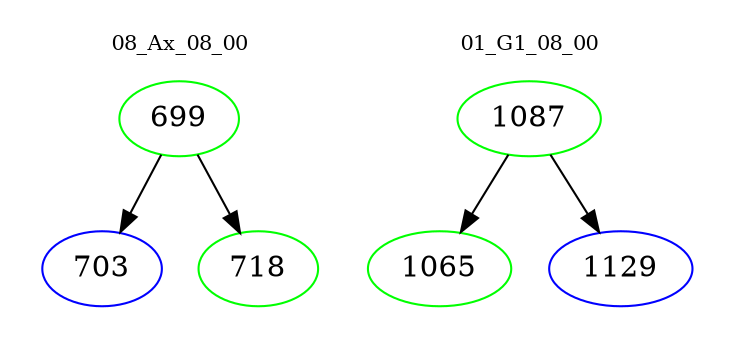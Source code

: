 digraph{
subgraph cluster_0 {
color = white
label = "08_Ax_08_00";
fontsize=10;
T0_699 [label="699", color="green"]
T0_699 -> T0_703 [color="black"]
T0_703 [label="703", color="blue"]
T0_699 -> T0_718 [color="black"]
T0_718 [label="718", color="green"]
}
subgraph cluster_1 {
color = white
label = "01_G1_08_00";
fontsize=10;
T1_1087 [label="1087", color="green"]
T1_1087 -> T1_1065 [color="black"]
T1_1065 [label="1065", color="green"]
T1_1087 -> T1_1129 [color="black"]
T1_1129 [label="1129", color="blue"]
}
}
